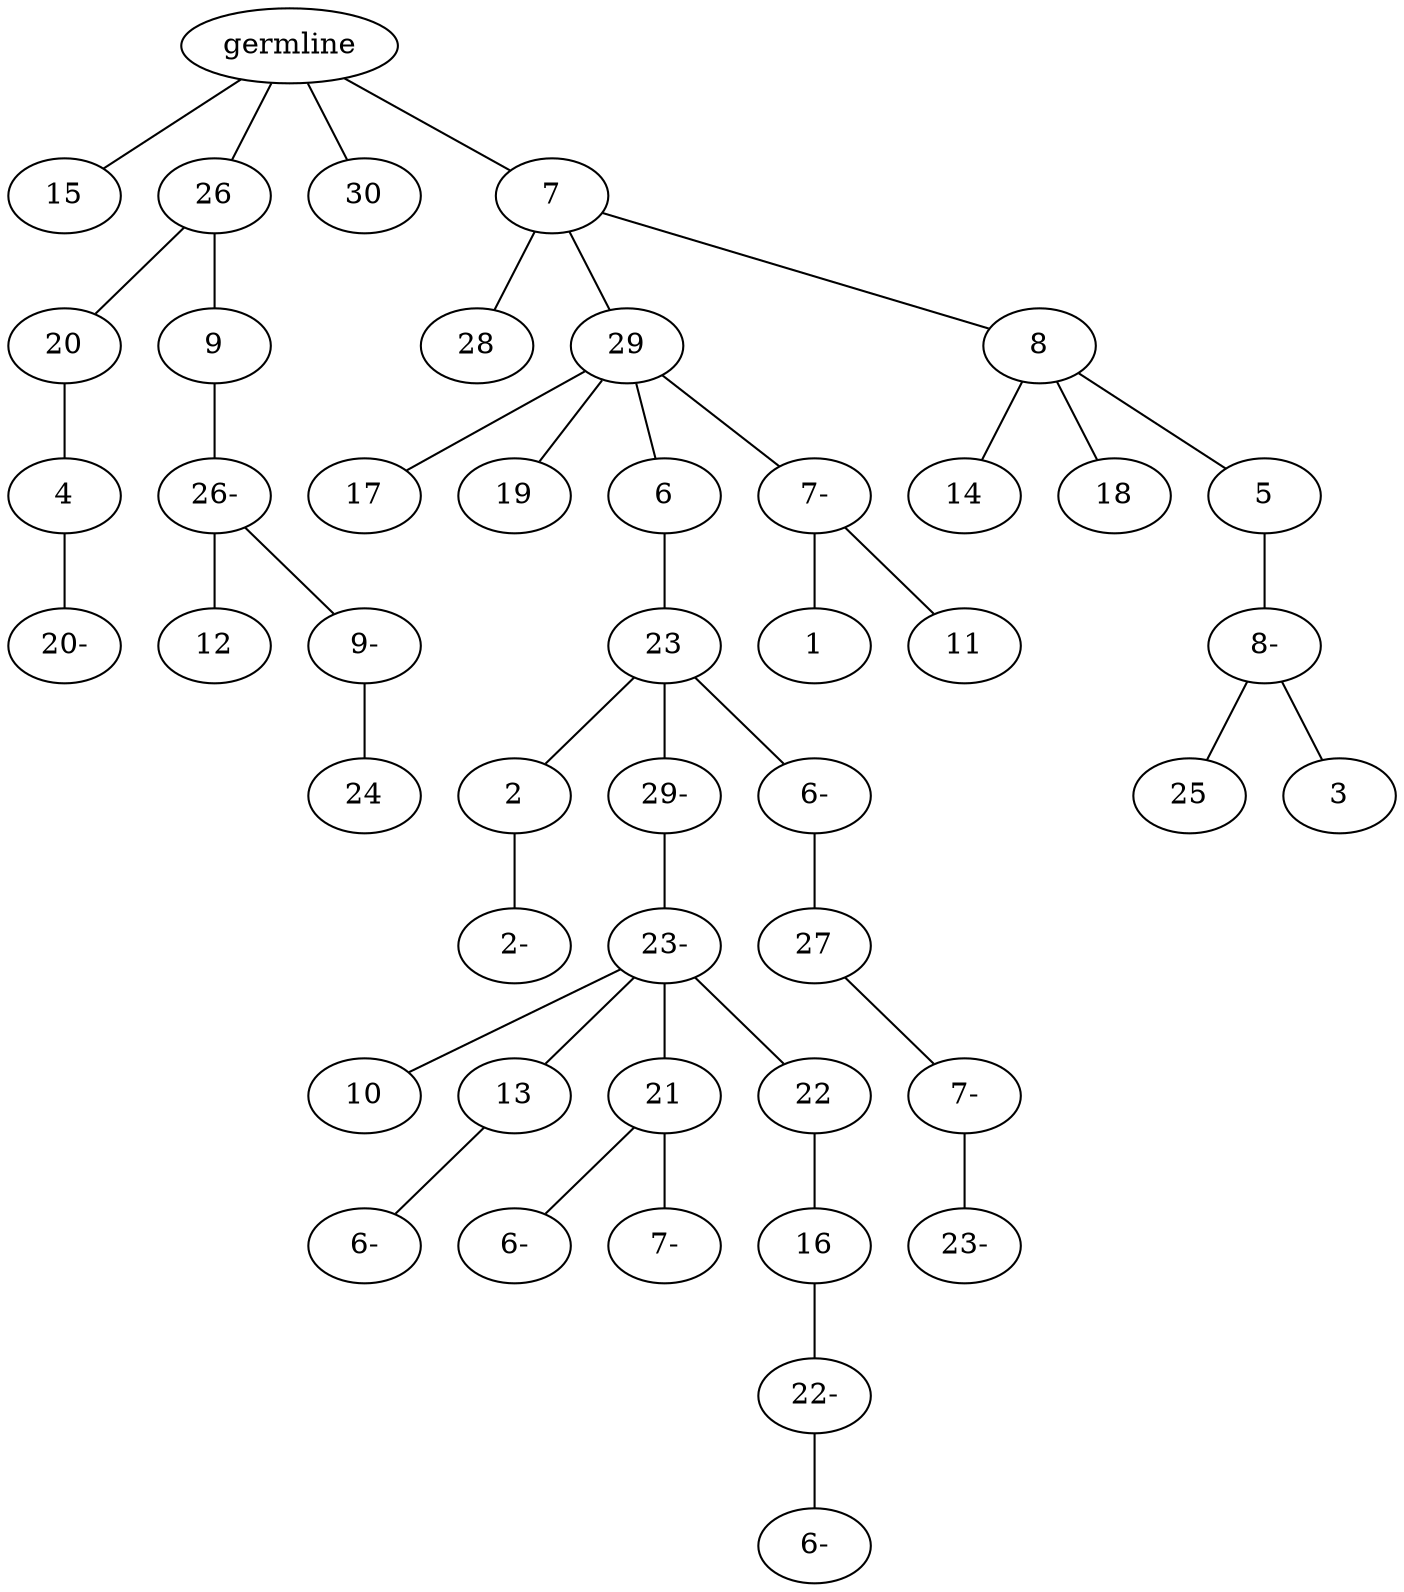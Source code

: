 graph tree {
    "140252669831872" [label="germline"];
    "140252669829520" [label="15"];
    "140252669830240" [label="26"];
    "140252669851728" [label="20"];
    "140252669659264" [label="4"];
    "140252669820736" [label="20-"];
    "140252669851632" [label="9"];
    "140252669817328" [label="26-"];
    "140252669819632" [label="12"];
    "140252669820784" [label="9-"];
    "140252669809184" [label="24"];
    "140252669531760" [label="30"];
    "140252669849808" [label="7"];
    "140252669816896" [label="28"];
    "140252669817952" [label="29"];
    "140252669810912" [label="17"];
    "140252669811872" [label="19"];
    "140252669810384" [label="6"];
    "140252669809328" [label="23"];
    "140252669812304" [label="2"];
    "140252669811008" [label="2-"];
    "140252669810144" [label="29-"];
    "140252669808400" [label="23-"];
    "140252669804848" [label="10"];
    "140252669808256" [label="13"];
    "140252669651312" [label="6-"];
    "140252669805856" [label="21"];
    "140252669806816" [label="6-"];
    "140252669807296" [label="7-"];
    "140252669808496" [label="22"];
    "140252669805184" [label="16"];
    "140252669803968" [label="22-"];
    "140252669803728" [label="6-"];
    "140252669811680" [label="6-"];
    "140252669804800" [label="27"];
    "140252669805568" [label="7-"];
    "140252669804352" [label="23-"];
    "140252669808848" [label="7-"];
    "140252669810288" [label="1"];
    "140252669812544" [label="11"];
    "140252669817136" [label="8"];
    "140252669809040" [label="14"];
    "140252669809280" [label="18"];
    "140252669809952" [label="5"];
    "140252669806480" [label="8-"];
    "140252669803536" [label="25"];
    "140252669802816" [label="3"];
    "140252669831872" -- "140252669829520";
    "140252669831872" -- "140252669830240";
    "140252669831872" -- "140252669531760";
    "140252669831872" -- "140252669849808";
    "140252669830240" -- "140252669851728";
    "140252669830240" -- "140252669851632";
    "140252669851728" -- "140252669659264";
    "140252669659264" -- "140252669820736";
    "140252669851632" -- "140252669817328";
    "140252669817328" -- "140252669819632";
    "140252669817328" -- "140252669820784";
    "140252669820784" -- "140252669809184";
    "140252669849808" -- "140252669816896";
    "140252669849808" -- "140252669817952";
    "140252669849808" -- "140252669817136";
    "140252669817952" -- "140252669810912";
    "140252669817952" -- "140252669811872";
    "140252669817952" -- "140252669810384";
    "140252669817952" -- "140252669808848";
    "140252669810384" -- "140252669809328";
    "140252669809328" -- "140252669812304";
    "140252669809328" -- "140252669810144";
    "140252669809328" -- "140252669811680";
    "140252669812304" -- "140252669811008";
    "140252669810144" -- "140252669808400";
    "140252669808400" -- "140252669804848";
    "140252669808400" -- "140252669808256";
    "140252669808400" -- "140252669805856";
    "140252669808400" -- "140252669808496";
    "140252669808256" -- "140252669651312";
    "140252669805856" -- "140252669806816";
    "140252669805856" -- "140252669807296";
    "140252669808496" -- "140252669805184";
    "140252669805184" -- "140252669803968";
    "140252669803968" -- "140252669803728";
    "140252669811680" -- "140252669804800";
    "140252669804800" -- "140252669805568";
    "140252669805568" -- "140252669804352";
    "140252669808848" -- "140252669810288";
    "140252669808848" -- "140252669812544";
    "140252669817136" -- "140252669809040";
    "140252669817136" -- "140252669809280";
    "140252669817136" -- "140252669809952";
    "140252669809952" -- "140252669806480";
    "140252669806480" -- "140252669803536";
    "140252669806480" -- "140252669802816";
}
